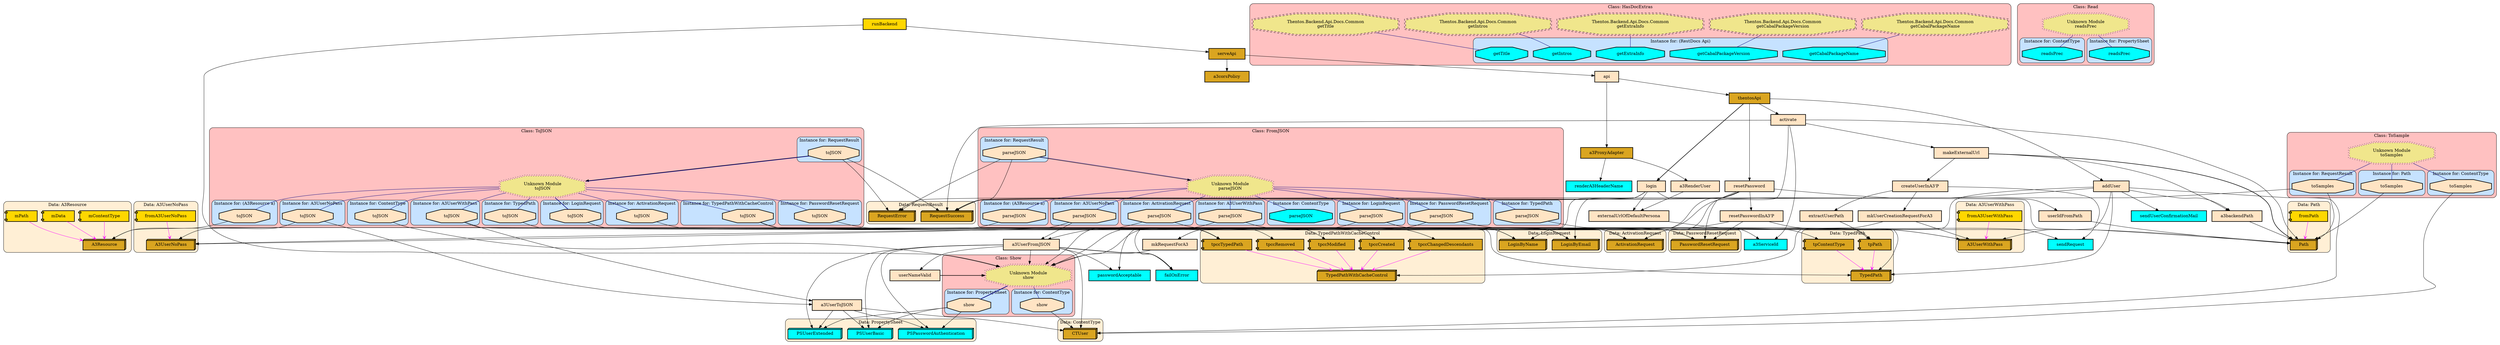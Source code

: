digraph "Diagram of: Thentos.Adhocracy3.Backend.Api.Simple" {
    node [margin="0.4,0.1"
         ,style=filled];
    subgraph cluster_Class_FromJSON {
        graph [label="Class: FromJSON"
              ,style="filled,rounded"
              ,fillcolor=rosybrown1];
        subgraph cluster_Class_FromJSON_Data_A3Resourcea {
            graph [label="Instance for: (A3Resource a)"
                  ,style="filled,rounded"
                  ,fillcolor=slategray1];
            46 [label=parseJSON
               ,shape=octagon
               ,fillcolor=bisque
               ,style="filled,bold"];
        }
        subgraph cluster_Class_FromJSON_Data_A3UserNoPass {
            graph [label="Instance for: A3UserNoPass"
                  ,style="filled,rounded"
                  ,fillcolor=slategray1];
            47 [label=parseJSON
               ,shape=octagon
               ,fillcolor=bisque
               ,style="filled,bold"];
        }
        subgraph cluster_Class_FromJSON_Data_A3UserWithPass {
            graph [label="Instance for: A3UserWithPass"
                  ,style="filled,rounded"
                  ,fillcolor=slategray1];
            48 [label=parseJSON
               ,shape=octagon
               ,fillcolor=bisque
               ,style="filled,bold"];
        }
        subgraph cluster_Class_FromJSON_Data_ActivationRequest {
            graph [label="Instance for: ActivationRequest"
                  ,style="filled,rounded"
                  ,fillcolor=slategray1];
            49 [label=parseJSON
               ,shape=octagon
               ,fillcolor=bisque
               ,style="filled,bold"];
        }
        subgraph cluster_Class_FromJSON_Data_ContentType {
            graph [label="Instance for: ContentType"
                  ,style="filled,rounded"
                  ,fillcolor=slategray1];
            50 [label=parseJSON
               ,shape=octagon
               ,fillcolor=cyan
               ,style="filled,bold"];
        }
        subgraph cluster_Class_FromJSON_Data_LoginRequest {
            graph [label="Instance for: LoginRequest"
                  ,style="filled,rounded"
                  ,fillcolor=slategray1];
            51 [label=parseJSON
               ,shape=octagon
               ,fillcolor=bisque
               ,style="filled,bold"];
        }
        subgraph cluster_Class_FromJSON_Data_PasswordResetRequest {
            graph [label="Instance for: PasswordResetRequest"
                  ,style="filled,rounded"
                  ,fillcolor=slategray1];
            52 [label=parseJSON
               ,shape=octagon
               ,fillcolor=bisque
               ,style="filled,bold"];
        }
        subgraph cluster_Class_FromJSON_Data_RequestResult {
            graph [label="Instance for: RequestResult"
                  ,style="filled,rounded"
                  ,fillcolor=slategray1];
            53 [label=parseJSON
               ,shape=octagon
               ,fillcolor=bisque
               ,style="filled,bold"];
        }
        subgraph cluster_Class_FromJSON_Data_TypedPath {
            graph [label="Instance for: TypedPath"
                  ,style="filled,rounded"
                  ,fillcolor=slategray1];
            54 [label=parseJSON
               ,shape=octagon
               ,fillcolor=bisque
               ,style="filled,bold"];
        }
        95 [label="Unknown Module\nparseJSON"
           ,shape=doubleoctagon
           ,fillcolor=khaki
           ,style="filled,dotted"];
    }
    subgraph cluster_Class_HasDocExtras {
        graph [label="Class: HasDocExtras"
              ,style="filled,rounded"
              ,fillcolor=rosybrown1];
        subgraph cluster_Class_HasDocExtras_Data_RestDocsApi {
            graph [label="Instance for: (RestDocs Api)"
                  ,style="filled,rounded"
                  ,fillcolor=slategray1];
            34 [label=getCabalPackageName
               ,shape=octagon
               ,fillcolor=cyan
               ,style="filled,bold"];
            35 [label=getCabalPackageVersion
               ,shape=octagon
               ,fillcolor=cyan
               ,style="filled,bold"];
            36 [label=getExtraInfo
               ,shape=octagon
               ,fillcolor=cyan
               ,style="filled,bold"];
            37 [label=getIntros
               ,shape=octagon
               ,fillcolor=cyan
               ,style="filled,bold"];
            38 [label=getTitle
               ,shape=octagon
               ,fillcolor=cyan
               ,style="filled,bold"];
        }
        90 [label="Thentos.Backend.Api.Docs.Common\ngetCabalPackageName"
           ,shape=doubleoctagon
           ,fillcolor=khaki
           ,style="filled,dashed"];
        91 [label="Thentos.Backend.Api.Docs.Common\ngetCabalPackageVersion"
           ,shape=doubleoctagon
           ,fillcolor=khaki
           ,style="filled,dashed"];
        92 [label="Thentos.Backend.Api.Docs.Common\ngetExtraInfo"
           ,shape=doubleoctagon
           ,fillcolor=khaki
           ,style="filled,dashed"];
        93 [label="Thentos.Backend.Api.Docs.Common\ngetIntros"
           ,shape=doubleoctagon
           ,fillcolor=khaki
           ,style="filled,dashed"];
        94 [label="Thentos.Backend.Api.Docs.Common\ngetTitle"
           ,shape=doubleoctagon
           ,fillcolor=khaki
           ,style="filled,dashed"];
    }
    subgraph cluster_Class_Read {
        graph [label="Class: Read"
              ,style="filled,rounded"
              ,fillcolor=rosybrown1];
        subgraph cluster_Class_Read_Data_ContentType {
            graph [label="Instance for: ContentType"
                  ,style="filled,rounded"
                  ,fillcolor=slategray1];
            56 [label=readsPrec
               ,shape=octagon
               ,fillcolor=cyan
               ,style="filled,bold"];
        }
        subgraph cluster_Class_Read_Data_PropertySheet {
            graph [label="Instance for: PropertySheet"
                  ,style="filled,rounded"
                  ,fillcolor=slategray1];
            57 [label=readsPrec
               ,shape=octagon
               ,fillcolor=cyan
               ,style="filled,bold"];
        }
        96 [label="Unknown Module\nreadsPrec"
           ,shape=doubleoctagon
           ,fillcolor=khaki
           ,style="filled,dotted"];
    }
    subgraph cluster_Class_Show {
        graph [label="Class: Show"
              ,style="filled,rounded"
              ,fillcolor=rosybrown1];
        subgraph cluster_Class_Show_Data_ContentType {
            graph [label="Instance for: ContentType"
                  ,style="filled,rounded"
                  ,fillcolor=slategray1];
            65 [label=show
               ,shape=octagon
               ,fillcolor=bisque
               ,style="filled,bold"];
        }
        subgraph cluster_Class_Show_Data_PropertySheet {
            graph [label="Instance for: PropertySheet"
                  ,style="filled,rounded"
                  ,fillcolor=slategray1];
            66 [label=show
               ,shape=octagon
               ,fillcolor=bisque
               ,style="filled,bold"];
        }
        97 [label="Unknown Module\nshow"
           ,shape=doubleoctagon
           ,fillcolor=khaki
           ,style="filled,dotted"];
    }
    subgraph cluster_Class_ToJSON {
        graph [label="Class: ToJSON"
              ,style="filled,rounded"
              ,fillcolor=rosybrown1];
        subgraph cluster_Class_ToJSON_Data_A3Resourcea {
            graph [label="Instance for: (A3Resource a)"
                  ,style="filled,rounded"
                  ,fillcolor=slategray1];
            68 [label=toJSON
               ,shape=octagon
               ,fillcolor=bisque
               ,style="filled,bold"];
        }
        subgraph cluster_Class_ToJSON_Data_A3UserNoPass {
            graph [label="Instance for: A3UserNoPass"
                  ,style="filled,rounded"
                  ,fillcolor=slategray1];
            69 [label=toJSON
               ,shape=octagon
               ,fillcolor=bisque
               ,style="filled,bold"];
        }
        subgraph cluster_Class_ToJSON_Data_A3UserWithPass {
            graph [label="Instance for: A3UserWithPass"
                  ,style="filled,rounded"
                  ,fillcolor=slategray1];
            70 [label=toJSON
               ,shape=octagon
               ,fillcolor=bisque
               ,style="filled,bold"];
        }
        subgraph cluster_Class_ToJSON_Data_ActivationRequest {
            graph [label="Instance for: ActivationRequest"
                  ,style="filled,rounded"
                  ,fillcolor=slategray1];
            71 [label=toJSON
               ,shape=octagon
               ,fillcolor=bisque
               ,style="filled,bold"];
        }
        subgraph cluster_Class_ToJSON_Data_ContentType {
            graph [label="Instance for: ContentType"
                  ,style="filled,rounded"
                  ,fillcolor=slategray1];
            72 [label=toJSON
               ,shape=octagon
               ,fillcolor=bisque
               ,style="filled,bold"];
        }
        subgraph cluster_Class_ToJSON_Data_LoginRequest {
            graph [label="Instance for: LoginRequest"
                  ,style="filled,rounded"
                  ,fillcolor=slategray1];
            73 [label=toJSON
               ,shape=octagon
               ,fillcolor=bisque
               ,style="filled,bold"];
        }
        subgraph cluster_Class_ToJSON_Data_PasswordResetRequest {
            graph [label="Instance for: PasswordResetRequest"
                  ,style="filled,rounded"
                  ,fillcolor=slategray1];
            74 [label=toJSON
               ,shape=octagon
               ,fillcolor=bisque
               ,style="filled,bold"];
        }
        subgraph cluster_Class_ToJSON_Data_RequestResult {
            graph [label="Instance for: RequestResult"
                  ,style="filled,rounded"
                  ,fillcolor=slategray1];
            75 [label=toJSON
               ,shape=octagon
               ,fillcolor=bisque
               ,style="filled,bold"];
        }
        subgraph cluster_Class_ToJSON_Data_TypedPath {
            graph [label="Instance for: TypedPath"
                  ,style="filled,rounded"
                  ,fillcolor=slategray1];
            76 [label=toJSON
               ,shape=octagon
               ,fillcolor=bisque
               ,style="filled,bold"];
        }
        subgraph cluster_Class_ToJSON_Data_TypedPathWithCacheControl {
            graph [label="Instance for: TypedPathWithCacheControl"
                  ,style="filled,rounded"
                  ,fillcolor=slategray1];
            77 [label=toJSON
               ,shape=octagon
               ,fillcolor=bisque
               ,style="filled,bold"];
        }
        98 [label="Unknown Module\ntoJSON"
           ,shape=doubleoctagon
           ,fillcolor=khaki
           ,style="filled,dotted"];
    }
    subgraph cluster_Class_ToSample {
        graph [label="Class: ToSample"
              ,style="filled,rounded"
              ,fillcolor=rosybrown1];
        subgraph cluster_Class_ToSample_Data_ContentType {
            graph [label="Instance for: ContentType"
                  ,style="filled,rounded"
                  ,fillcolor=slategray1];
            78 [label=toSamples
               ,shape=octagon
               ,fillcolor=bisque
               ,style="filled,bold"];
        }
        subgraph cluster_Class_ToSample_Data_Path {
            graph [label="Instance for: Path"
                  ,style="filled,rounded"
                  ,fillcolor=slategray1];
            79 [label=toSamples
               ,shape=octagon
               ,fillcolor=bisque
               ,style="filled,bold"];
        }
        subgraph cluster_Class_ToSample_Data_RequestResult {
            graph [label="Instance for: RequestResult"
                  ,style="filled,rounded"
                  ,fillcolor=slategray1];
            80 [label=toSamples
               ,shape=octagon
               ,fillcolor=bisque
               ,style="filled,bold"];
        }
        99 [label="Unknown Module\ntoSamples"
           ,shape=doubleoctagon
           ,fillcolor=khaki
           ,style="filled,dotted"];
    }
    subgraph cluster_Data_A3Resource {
        graph [label="Data: A3Resource"
              ,style="filled,rounded"
              ,fillcolor=papayawhip];
        1 [label=A3Resource
          ,shape=box3d
          ,fillcolor=goldenrod
          ,style="filled,bold"];
        40 [label=mContentType
           ,shape=component
           ,fillcolor=gold
           ,style="filled,bold"];
        41 [label=mData
           ,shape=component
           ,fillcolor=gold
           ,style="filled,bold"];
        42 [label=mPath
           ,shape=component
           ,fillcolor=gold
           ,style="filled,bold"];
    }
    subgraph cluster_Data_A3UserNoPass {
        graph [label="Data: A3UserNoPass"
              ,style="filled,rounded"
              ,fillcolor=papayawhip];
        2 [label=A3UserNoPass
          ,shape=box3d
          ,fillcolor=goldenrod
          ,style="filled,bold"];
        31 [label=fromA3UserNoPass
           ,shape=component
           ,fillcolor=gold
           ,style="filled,bold"];
    }
    subgraph cluster_Data_A3UserWithPass {
        graph [label="Data: A3UserWithPass"
              ,style="filled,rounded"
              ,fillcolor=papayawhip];
        3 [label=A3UserWithPass
          ,shape=box3d
          ,fillcolor=goldenrod
          ,style="filled,bold"];
        32 [label=fromA3UserWithPass
           ,shape=component
           ,fillcolor=gold
           ,style="filled,bold"];
    }
    subgraph cluster_Data_ActivationRequest {
        graph [label="Data: ActivationRequest"
              ,style="filled,rounded"
              ,fillcolor=papayawhip];
        4 [label=ActivationRequest
          ,shape=box3d
          ,fillcolor=goldenrod
          ,style="filled,bold"];
    }
    subgraph cluster_Data_ContentType {
        graph [label="Data: ContentType"
              ,style="filled,rounded"
              ,fillcolor=papayawhip];
        5 [label=CTUser
          ,shape=box3d
          ,fillcolor=goldenrod
          ,style="filled,bold"];
    }
    subgraph cluster_Data_LoginRequest {
        graph [label="Data: LoginRequest"
              ,style="filled,rounded"
              ,fillcolor=papayawhip];
        6 [label=LoginByEmail
          ,shape=box3d
          ,fillcolor=goldenrod
          ,style="filled,bold"];
        7 [label=LoginByName
          ,shape=box3d
          ,fillcolor=goldenrod
          ,style="filled,bold"];
    }
    subgraph cluster_Data_PasswordResetRequest {
        graph [label="Data: PasswordResetRequest"
              ,style="filled,rounded"
              ,fillcolor=papayawhip];
        11 [label=PasswordResetRequest
           ,shape=box3d
           ,fillcolor=goldenrod
           ,style="filled,bold"];
    }
    subgraph cluster_Data_Path {
        graph [label="Data: Path"
              ,style="filled,rounded"
              ,fillcolor=papayawhip];
        12 [label=Path
           ,shape=box3d
           ,fillcolor=goldenrod
           ,style="filled,bold"];
        33 [label=fromPath
           ,shape=component
           ,fillcolor=gold
           ,style="filled,bold"];
    }
    subgraph cluster_Data_PropertySheet {
        graph [label="Data: PropertySheet"
              ,style="filled,rounded"
              ,fillcolor=papayawhip];
        8 [label=PSPasswordAuthentication
          ,shape=box3d
          ,fillcolor=cyan
          ,style="filled,bold"];
        9 [label=PSUserBasic
          ,shape=box3d
          ,fillcolor=cyan
          ,style="filled,bold"];
        10 [label=PSUserExtended
           ,shape=box3d
           ,fillcolor=cyan
           ,style="filled,bold"];
    }
    subgraph cluster_Data_RequestResult {
        graph [label="Data: RequestResult"
              ,style="filled,rounded"
              ,fillcolor=papayawhip];
        13 [label=RequestError
           ,shape=box3d
           ,fillcolor=goldenrod
           ,style="filled,bold"];
        14 [label=RequestSuccess
           ,shape=box3d
           ,fillcolor=goldenrod
           ,style="filled,bold"];
    }
    subgraph cluster_Data_TypedPath {
        graph [label="Data: TypedPath"
              ,style="filled,rounded"
              ,fillcolor=papayawhip];
        15 [label=TypedPath
           ,shape=box3d
           ,fillcolor=goldenrod
           ,style="filled,bold"];
        81 [label=tpContentType
           ,shape=component
           ,fillcolor=goldenrod
           ,style="filled,bold"];
        82 [label=tpPath
           ,shape=component
           ,fillcolor=goldenrod
           ,style="filled,bold"];
    }
    subgraph cluster_Data_TypedPathWithCacheControl {
        graph [label="Data: TypedPathWithCacheControl"
              ,style="filled,rounded"
              ,fillcolor=papayawhip];
        16 [label=TypedPathWithCacheControl
           ,shape=box3d
           ,fillcolor=goldenrod
           ,style="filled,bold"];
        83 [label=tpccChangedDescendants
           ,shape=component
           ,fillcolor=goldenrod
           ,style="filled,bold"];
        84 [label=tpccCreated
           ,shape=component
           ,fillcolor=goldenrod
           ,style="filled,bold"];
        85 [label=tpccModified
           ,shape=component
           ,fillcolor=goldenrod
           ,style="filled,bold"];
        86 [label=tpccRemoved
           ,shape=component
           ,fillcolor=goldenrod
           ,style="filled,bold"];
        87 [label=tpccTypedPath
           ,shape=component
           ,fillcolor=goldenrod
           ,style="filled,bold"];
    }
    17 [label=a3ProxyAdapter
       ,shape=box
       ,fillcolor=goldenrod
       ,style="filled,bold"];
    18 [label=a3RenderUser
       ,shape=box
       ,fillcolor=bisque
       ,style="filled,bold"];
    19 [label=a3ServiceId
       ,shape=box
       ,fillcolor=cyan
       ,style="filled,bold"];
    20 [label=a3UserFromJSON
       ,shape=box
       ,fillcolor=bisque
       ,style="filled,bold"];
    21 [label=a3UserToJSON
       ,shape=box
       ,fillcolor=bisque
       ,style="filled,bold"];
    22 [label=a3backendPath
       ,shape=box
       ,fillcolor=bisque
       ,style="filled,bold"];
    23 [label=a3corsPolicy
       ,shape=box
       ,fillcolor=goldenrod
       ,style="filled,bold"];
    24 [label=activate
       ,shape=box
       ,fillcolor=bisque
       ,style="filled,bold"];
    25 [label=addUser
       ,shape=box
       ,fillcolor=bisque
       ,style="filled,bold"];
    26 [label=api
       ,shape=box
       ,fillcolor=bisque
       ,style="filled,bold"];
    27 [label="createUserInA3'P"
       ,shape=box
       ,fillcolor=bisque
       ,style="filled,bold"];
    28 [label=externalUrlOfDefaultPersona
       ,shape=box
       ,fillcolor=bisque
       ,style="filled,bold"];
    29 [label=extractUserPath
       ,shape=box
       ,fillcolor=bisque
       ,style="filled,bold"];
    30 [label=failOnError
       ,shape=box
       ,fillcolor=cyan
       ,style="filled,bold"];
    39 [label=login
       ,shape=box
       ,fillcolor=bisque
       ,style="filled,bold"];
    43 [label=makeExternalUrl
       ,shape=box
       ,fillcolor=bisque
       ,style="filled,bold"];
    44 [label=mkRequestForA3
       ,shape=box
       ,fillcolor=bisque
       ,style="filled,bold"];
    45 [label=mkUserCreationRequestForA3
       ,shape=box
       ,fillcolor=bisque
       ,style="filled,bold"];
    55 [label=passwordAcceptable
       ,shape=box
       ,fillcolor=cyan
       ,style="filled,bold"];
    58 [label=renderA3HeaderName
       ,shape=box
       ,fillcolor=cyan
       ,style="filled,bold"];
    59 [label=resetPassword
       ,shape=box
       ,fillcolor=bisque
       ,style="filled,bold"];
    60 [label="resetPasswordInA3'P"
       ,shape=box
       ,fillcolor=bisque
       ,style="filled,bold"];
    61 [label=runBackend
       ,shape=box
       ,fillcolor=gold
       ,style="filled,bold"];
    62 [label=sendRequest
       ,shape=box
       ,fillcolor=cyan
       ,style="filled,bold"];
    63 [label=sendUserConfirmationMail
       ,shape=box
       ,fillcolor=cyan
       ,style="filled,bold"];
    64 [label=serveApi
       ,shape=box
       ,fillcolor=goldenrod
       ,style="filled,bold"];
    67 [label=thentosApi
       ,shape=box
       ,fillcolor=goldenrod
       ,style="filled,bold"];
    88 [label=userIdFromPath
       ,shape=box
       ,fillcolor=bisque
       ,style="filled,bold"];
    89 [label=userNameValid
       ,shape=box
       ,fillcolor=bisque
       ,style="filled,bold"];
    17 -> 18 [penwidth=1
             ,color=black];
    17 -> 58 [penwidth=1
             ,color=black];
    18 -> 28 [penwidth=1
             ,color=black];
    20 -> 5 [penwidth=1
            ,color=black];
    20 -> 8 [penwidth=1
            ,color=black];
    20 -> 9 [penwidth=1
            ,color=black];
    20 -> 10 [penwidth=1
             ,color=black];
    20 -> 30 [penwidth=1.6931471805599454
             ,color=black];
    20 -> 55 [penwidth=1
             ,color=black];
    20 -> 89 [penwidth=1
             ,color=black];
    20 -> 97 [penwidth=1
             ,color=black];
    21 -> 5 [penwidth=1
            ,color=black];
    21 -> 8 [penwidth=1
            ,color=black];
    21 -> 9 [penwidth=1
            ,color=black];
    21 -> 10 [penwidth=1
             ,color=black];
    22 -> 12 [penwidth=1
             ,color=black];
    24 -> 4 [penwidth=1
            ,color=black];
    24 -> 12 [penwidth=1
             ,color=black];
    24 -> 14 [penwidth=1
             ,color=black];
    24 -> 19 [penwidth=1
             ,color=black];
    24 -> 43 [penwidth=1
             ,color=black];
    25 -> 2 [penwidth=1
            ,color=black];
    25 -> 3 [penwidth=1
            ,color=black];
    25 -> 5 [penwidth=1
            ,color=black];
    25 -> 15 [penwidth=1
             ,color=black];
    25 -> 16 [penwidth=1
             ,color=black];
    25 -> 22 [penwidth=1
             ,color=black];
    25 -> 63 [penwidth=1
             ,color=black];
    26 -> 17 [penwidth=1
             ,color=black];
    26 -> 67 [penwidth=1
             ,color=black];
    27 -> 29 [penwidth=1
             ,color=black];
    27 -> 45 [penwidth=1
             ,color=black];
    27 -> 62 [penwidth=1
             ,color=black];
    28 -> 19 [penwidth=1
             ,color=black];
    29 -> 82 [penwidth=1
             ,color=black];
    31 -> 2 [penwidth=1
            ,color=magenta
            ,arrowtail=odot
            ,arrowhead=vee];
    32 -> 3 [penwidth=1
            ,color=magenta
            ,arrowtail=odot
            ,arrowhead=vee];
    33 -> 12 [penwidth=1
             ,color=magenta
             ,arrowtail=odot
             ,arrowhead=vee];
    39 -> 6 [penwidth=1
            ,color=black];
    39 -> 7 [penwidth=1
            ,color=black];
    39 -> 12 [penwidth=1
             ,color=black];
    39 -> 14 [penwidth=1
             ,color=black];
    39 -> 28 [penwidth=1
             ,color=black];
    40 -> 1 [penwidth=1
            ,color=magenta
            ,arrowtail=odot
            ,arrowhead=vee];
    41 -> 1 [penwidth=1
            ,color=magenta
            ,arrowtail=odot
            ,arrowhead=vee];
    42 -> 1 [penwidth=1
            ,color=magenta
            ,arrowtail=odot
            ,arrowhead=vee];
    43 -> 12 [penwidth=1.6931471805599454
             ,color=black];
    43 -> 22 [penwidth=1
             ,color=black];
    43 -> 27 [penwidth=1
             ,color=black];
    44 -> 97 [penwidth=1
             ,color=black];
    45 -> 3 [penwidth=1
            ,color=black];
    45 -> 44 [penwidth=1
             ,color=black];
    46 -> 1 [penwidth=1
            ,color=black];
    47 -> 2 [penwidth=1
            ,color=black];
    47 -> 20 [penwidth=1
             ,color=black];
    48 -> 3 [penwidth=1
            ,color=black];
    48 -> 20 [penwidth=1
             ,color=black];
    49 -> 4 [penwidth=1
            ,color=black];
    49 -> 97 [penwidth=1
             ,color=black];
    51 -> 6 [penwidth=1
            ,color=black];
    51 -> 7 [penwidth=1
            ,color=black];
    51 -> 97 [penwidth=1
             ,color=black];
    52 -> 11 [penwidth=1
             ,color=black];
    52 -> 12 [penwidth=1
             ,color=black];
    52 -> 30 [penwidth=1
             ,color=black];
    52 -> 55 [penwidth=1
             ,color=black];
    53 -> 13 [penwidth=1
             ,color=black];
    53 -> 14 [penwidth=1
             ,color=black];
    53 -> 95 [penwidth=1
             ,color=black];
    54 -> 15 [penwidth=1
             ,color=black];
    59 -> 11 [penwidth=1
             ,color=black];
    59 -> 13 [penwidth=1
             ,color=black];
    59 -> 14 [penwidth=1.6931471805599454
             ,color=black];
    59 -> 60 [penwidth=1
             ,color=black];
    59 -> 88 [penwidth=1
             ,color=black];
    59 -> 97 [penwidth=1
             ,color=black];
    60 -> 11 [penwidth=1
             ,color=black];
    60 -> 44 [penwidth=1
             ,color=black];
    60 -> 62 [penwidth=1
             ,color=black];
    61 -> 64 [penwidth=1
             ,color=black];
    61 -> 97 [penwidth=1
             ,color=black];
    64 -> 23 [penwidth=1
             ,color=black];
    64 -> 26 [penwidth=1
             ,color=black];
    65 -> 5 [penwidth=1
            ,color=black];
    66 -> 8 [penwidth=1
            ,color=black];
    66 -> 9 [penwidth=1
            ,color=black];
    66 -> 10 [penwidth=1
             ,color=black];
    67 -> 24 [penwidth=1
             ,color=black];
    67 -> 25 [penwidth=1
             ,color=black];
    67 -> 39 [penwidth=1.6931471805599454
             ,color=black];
    67 -> 59 [penwidth=1
             ,color=black];
    68 -> 1 [penwidth=1
            ,color=black];
    69 -> 2 [penwidth=1
            ,color=black];
    69 -> 21 [penwidth=1
             ,color=black];
    70 -> 3 [penwidth=1
            ,color=black];
    70 -> 21 [penwidth=1
             ,color=black];
    71 -> 4 [penwidth=1
            ,color=black];
    72 -> 97 [penwidth=1
             ,color=black];
    73 -> 6 [penwidth=1
            ,color=black];
    73 -> 7 [penwidth=1
            ,color=black];
    74 -> 11 [penwidth=1
             ,color=black];
    75 -> 13 [penwidth=1
             ,color=black];
    75 -> 14 [penwidth=1
             ,color=black];
    75 -> 98 [penwidth=1
             ,color=black];
    76 -> 15 [penwidth=1
             ,color=black];
    77 -> 81 [penwidth=1
             ,color=black];
    77 -> 82 [penwidth=1
             ,color=black];
    77 -> 83 [penwidth=1
             ,color=black];
    77 -> 84 [penwidth=1
             ,color=black];
    77 -> 85 [penwidth=1
             ,color=black];
    77 -> 86 [penwidth=1
             ,color=black];
    77 -> 87 [penwidth=1.6931471805599454
             ,color=black];
    78 -> 5 [penwidth=1
            ,color=black];
    79 -> 12 [penwidth=1
             ,color=black];
    80 -> 12 [penwidth=1
             ,color=black];
    80 -> 14 [penwidth=1
             ,color=black];
    81 -> 15 [penwidth=1
             ,color=magenta
             ,arrowtail=odot
             ,arrowhead=vee];
    82 -> 15 [penwidth=1
             ,color=magenta
             ,arrowtail=odot
             ,arrowhead=vee];
    83 -> 16 [penwidth=1
             ,color=magenta
             ,arrowtail=odot
             ,arrowhead=vee];
    84 -> 16 [penwidth=1
             ,color=magenta
             ,arrowtail=odot
             ,arrowhead=vee];
    85 -> 16 [penwidth=1
             ,color=magenta
             ,arrowtail=odot
             ,arrowhead=vee];
    86 -> 16 [penwidth=1
             ,color=magenta
             ,arrowtail=odot
             ,arrowhead=vee];
    87 -> 16 [penwidth=1
             ,color=magenta
             ,arrowtail=odot
             ,arrowhead=vee];
    88 -> 12 [penwidth=1
             ,color=black];
    89 -> 97 [penwidth=1.6931471805599454
             ,color=black];
    90 -> 34 [penwidth=1
             ,color=navy
             ,dir=none];
    91 -> 35 [penwidth=1
             ,color=navy
             ,dir=none];
    92 -> 36 [penwidth=1
             ,color=navy
             ,dir=none];
    93 -> 37 [penwidth=1
             ,color=navy
             ,dir=none];
    94 -> 38 [penwidth=1
             ,color=navy
             ,dir=none];
    95 -> 46 [penwidth=1
             ,color=navy
             ,dir=none];
    95 -> 47 [penwidth=1
             ,color=navy
             ,dir=none];
    95 -> 48 [penwidth=1
             ,color=navy
             ,dir=none];
    95 -> 49 [penwidth=1
             ,color=navy
             ,dir=none];
    95 -> 50 [penwidth=1
             ,color=navy
             ,dir=none];
    95 -> 51 [penwidth=1
             ,color=navy
             ,dir=none];
    95 -> 52 [penwidth=1
             ,color=navy
             ,dir=none];
    95 -> 53 [penwidth=1
             ,color=navy
             ,dir=none];
    95 -> 54 [penwidth=1
             ,color=navy
             ,dir=none];
    96 -> 56 [penwidth=1
             ,color=navy
             ,dir=none];
    96 -> 57 [penwidth=1
             ,color=navy
             ,dir=none];
    97 -> 65 [penwidth=1
             ,color=navy
             ,dir=none];
    97 -> 66 [penwidth=2.09861228866811
             ,color=navy
             ,dir=none];
    98 -> 68 [penwidth=1
             ,color=navy
             ,dir=none];
    98 -> 69 [penwidth=1
             ,color=navy
             ,dir=none];
    98 -> 70 [penwidth=1
             ,color=navy
             ,dir=none];
    98 -> 71 [penwidth=1
             ,color=navy
             ,dir=none];
    98 -> 72 [penwidth=1
             ,color=navy
             ,dir=none];
    98 -> 73 [penwidth=1.6931471805599454
             ,color=navy
             ,dir=none];
    98 -> 74 [penwidth=1
             ,color=navy
             ,dir=none];
    98 -> 75 [penwidth=1.6931471805599454
             ,color=navy
             ,dir=none];
    98 -> 76 [penwidth=1
             ,color=navy
             ,dir=none];
    98 -> 77 [penwidth=1
             ,color=navy
             ,dir=none];
    99 -> 78 [penwidth=1
             ,color=navy
             ,dir=none];
    99 -> 79 [penwidth=1
             ,color=navy
             ,dir=none];
    99 -> 80 [penwidth=1
             ,color=navy
             ,dir=none];
}
